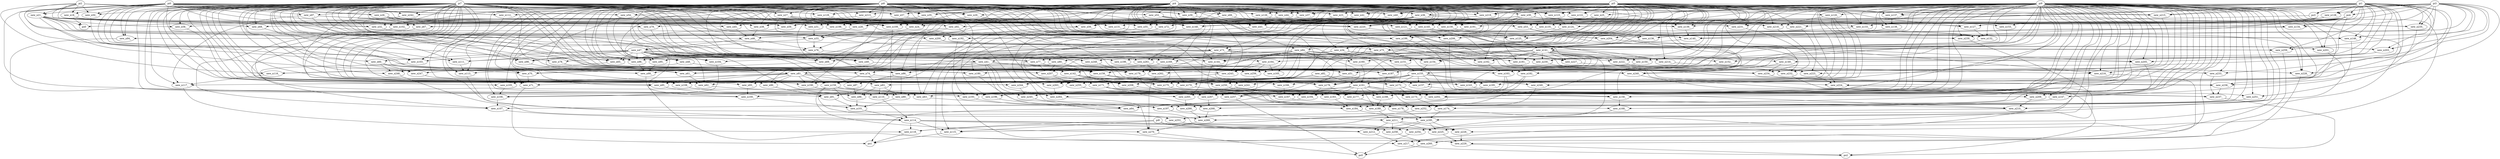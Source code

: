digraph g {
 pi0 -> new_n18_
 pi2 -> new_n18_
 pi1 -> po4
 pi3 -> po4
 pi1 -> po3
 pi3 -> po3
 pi0 -> new_n21_
 pi2 -> new_n21_
 new_n21_ -> po0
 new_n18_ -> po0
 po3 -> po0
 pi7 -> new_n23_
 pi5 -> new_n23_
 pi6 -> new_n23_
 pi9 -> new_n23_
 new_n23_ -> new_n24_
 pi0 -> new_n24_
 pi4 -> new_n24_
 pi5 -> new_n25_
 pi9 -> new_n25_
 pi0 -> new_n26_
 pi2 -> new_n26_
 pi7 -> new_n27_
 pi6 -> new_n27_
 pi4 -> new_n28_
 new_n26_ -> new_n28_
 new_n27_ -> new_n28_
 new_n25_ -> new_n28_
 pi7 -> new_n29_
 pi6 -> new_n29_
 pi9 -> new_n29_
 pi5 -> new_n30_
 pi4 -> new_n30_
 new_n18_ -> new_n31_
 new_n29_ -> new_n31_
 new_n30_ -> new_n31_
 pi2 -> new_n32_
 pi4 -> new_n32_
 new_n25_ -> new_n32_
 pi0 -> new_n32_
 new_n24_ -> new_n33_
 new_n28_ -> new_n33_
 new_n31_ -> new_n33_
 new_n32_ -> new_n33_
 pi4 -> new_n34_
 pi5 -> new_n34_
 pi4 -> new_n35_
 pi5 -> new_n35_
 pi7 -> new_n35_
 pi6 -> new_n35_
 pi4 -> new_n36_
 pi5 -> new_n36_
 pi4 -> new_n37_
 pi5 -> new_n37_
 pi7 -> new_n37_
 pi9 -> new_n37_
 pi6 -> new_n38_
 new_n37_ -> new_n38_
 new_n35_ -> new_n38_
 new_n21_ -> new_n38_
 pi7 -> new_n39_
 pi5 -> new_n39_
 pi6 -> new_n39_
 pi4 -> new_n39_
 pi7 -> new_n40_
 pi6 -> new_n40_
 pi5 -> new_n40_
 pi9 -> new_n40_
 pi5 -> new_n41_
 pi6 -> new_n41_
 pi5 -> new_n42_
 pi9 -> new_n42_
 pi7 -> new_n42_
 pi6 -> new_n42_
 new_n42_ -> new_n43_
 new_n40_ -> new_n43_
 new_n39_ -> new_n43_
 pi4 -> new_n43_
 pi4 -> new_n44_
 pi5 -> new_n44_
 pi7 -> new_n44_
 pi9 -> new_n44_
 pi6 -> new_n45_
 new_n44_ -> new_n45_
 new_n21_ -> new_n45_
 pi2 -> new_n46_
 new_n43_ -> new_n46_
 new_n45_ -> new_n46_
 new_n38_ -> new_n46_
 new_n33_ -> new_n47_
 new_n46_ -> new_n47_
 new_n47_ -> new_n48_
 pi6 -> new_n48_
 pi4 -> new_n49_
 new_n47_ -> new_n49_
 pi6 -> new_n49_
 pi2 -> new_n50_
 pi0 -> new_n50_
 pi7 -> new_n50_
 new_n50_ -> new_n51_
 new_n49_ -> new_n51_
 pi5 -> new_n51_
 pi9 -> new_n51_
 pi4 -> new_n52_
 pi6 -> new_n52_
 pi5 -> new_n53_
 pi9 -> new_n53_
 pi7 -> new_n53_
 new_n52_ -> new_n53_
 pi4 -> new_n54_
 pi0 -> new_n54_
 pi5 -> new_n55_
 pi9 -> new_n55_
 pi7 -> new_n55_
 new_n54_ -> new_n55_
 new_n21_ -> new_n56_
 new_n52_ -> new_n56_
 pi5 -> new_n56_
 pi4 -> new_n57_
 pi2 -> new_n57_
 pi5 -> new_n57_
 pi7 -> new_n57_
 new_n21_ -> new_n58_
 pi5 -> new_n58_
 pi7 -> new_n58_
 pi4 -> new_n59_
 new_n27_ -> new_n59_
 new_n18_ -> new_n59_
 pi5 -> new_n59_
 new_n47_ -> new_n60_
 pi0 -> new_n60_
 new_n60_ -> new_n61_
 pi4 -> new_n61_
 pi5 -> new_n61_
 pi6 -> new_n61_
 new_n58_ -> new_n62_
 new_n59_ -> new_n62_
 new_n61_ -> new_n62_
 pi9 -> new_n62_
 new_n56_ -> new_n63_
 new_n57_ -> new_n63_
 pi9 -> new_n63_
 new_n62_ -> new_n63_
 new_n53_ -> new_n64_
 new_n55_ -> new_n64_
 new_n63_ -> new_n64_
 new_n51_ -> new_n64_
 new_n47_ -> new_n65_
 pi5 -> new_n65_
 pi6 -> new_n65_
 pi7 -> new_n65_
 pi6 -> new_n66_
 pi4 -> new_n66_
 pi5 -> new_n67_
 new_n66_ -> new_n67_
 new_n26_ -> new_n67_
 pi7 -> new_n67_
 pi2 -> new_n68_
 pi7 -> new_n68_
 new_n30_ -> new_n68_
 pi5 -> new_n69_
 pi7 -> new_n69_
 new_n47_ -> new_n69_
 pi4 -> new_n69_
 new_n68_ -> new_n70_
 new_n69_ -> new_n70_
 pi9 -> new_n70_
 pi6 -> new_n70_
 new_n65_ -> new_n71_
 new_n67_ -> new_n71_
 pi9 -> new_n71_
 new_n70_ -> new_n71_
 pi6 -> new_n72_
 pi7 -> new_n72_
 new_n36_ -> new_n72_
 pi9 -> new_n72_
 pi4 -> new_n73_
 new_n25_ -> new_n73_
 pi7 -> new_n73_
 pi6 -> new_n74_
 new_n21_ -> new_n74_
 new_n73_ -> new_n74_
 new_n27_ -> new_n75_
 pi9 -> new_n75_
 new_n46_ -> new_n76_
 new_n33_ -> new_n76_
 new_n36_ -> new_n76_
 pi0 -> new_n76_
 new_n76_ -> new_n77_
 new_n75_ -> new_n77_
 new_n47_ -> new_n77_
 new_n73_ -> new_n77_
 new_n73_ -> new_n78_
 pi0 -> new_n78_
 new_n21_ -> new_n79_
 new_n30_ -> new_n79_
 new_n47_ -> new_n80_
 new_n34_ -> new_n80_
 new_n79_ -> new_n80_
 new_n75_ -> new_n80_
 new_n78_ -> new_n81_
 new_n80_ -> new_n81_
 new_n77_ -> new_n81_
 new_n75_ -> new_n82_
 new_n30_ -> new_n82_
 new_n82_ -> new_n83_
 new_n81_ -> new_n83_
 new_n74_ -> new_n83_
 pi4 -> new_n84_
 pi5 -> new_n84_
 pi6 -> new_n85_
 new_n84_ -> new_n85_
 new_n81_ -> new_n85_
 pi7 -> new_n85_
 pi7 -> new_n86_
 pi4 -> new_n86_
 new_n41_ -> new_n86_
 new_n47_ -> new_n87_
 new_n86_ -> new_n87_
 new_n87_ -> new_n88_
 new_n85_ -> new_n88_
 new_n83_ -> new_n88_
 pi9 -> new_n88_
 new_n47_ -> new_n89_
 new_n83_ -> new_n89_
 new_n86_ -> new_n89_
 pi9 -> new_n89_
 new_n81_ -> new_n90_
 pi7 -> new_n90_
 new_n41_ -> new_n90_
 pi0 -> new_n91_
 pi4 -> new_n91_
 new_n90_ -> new_n91_
 pi9 -> new_n91_
 new_n36_ -> new_n92_
 pi6 -> new_n92_
 pi7 -> new_n93_
 new_n92_ -> new_n93_
 new_n81_ -> new_n93_
 pi0 -> new_n94_
 new_n92_ -> new_n94_
 pi7 -> new_n94_
 pi7 -> new_n95_
 pi6 -> new_n95_
 new_n47_ -> new_n95_
 new_n84_ -> new_n95_
 pi6 -> new_n96_
 new_n36_ -> new_n96_
 new_n47_ -> new_n96_
 pi7 -> new_n96_
 pi0 -> new_n97_
 pi6 -> new_n97_
 new_n36_ -> new_n98_
 new_n47_ -> new_n98_
 new_n97_ -> new_n98_
 pi7 -> new_n98_
 new_n96_ -> new_n99_
 new_n98_ -> new_n99_
 new_n95_ -> new_n99_
 pi9 -> new_n99_
 new_n94_ -> new_n100_
 new_n93_ -> new_n100_
 pi9 -> new_n100_
 new_n99_ -> new_n100_
 new_n89_ -> new_n101_
 new_n91_ -> new_n101_
 new_n88_ -> new_n101_
 new_n100_ -> new_n101_
 new_n36_ -> new_n102_
 pi6 -> new_n102_
 pi7 -> new_n102_
 pi0 -> new_n102_
 new_n47_ -> new_n103_
 pi0 -> new_n103_
 pi6 -> new_n103_
 pi7 -> new_n103_
 pi5 -> new_n104_
 new_n54_ -> new_n104_
 new_n47_ -> new_n104_
 pi5 -> new_n105_
 pi7 -> new_n105_
 new_n81_ -> new_n105_
 new_n54_ -> new_n105_
 pi6 -> new_n106_
 new_n104_ -> new_n106_
 new_n105_ -> new_n106_
 pi9 -> new_n106_
 new_n103_ -> new_n107_
 new_n102_ -> new_n107_
 pi9 -> new_n107_
 new_n106_ -> new_n107_
 new_n81_ -> new_n108_
 pi6 -> new_n108_
 new_n84_ -> new_n108_
 pi7 -> new_n108_
 pi5 -> new_n109_
 pi6 -> new_n109_
 new_n26_ -> new_n109_
 pi4 -> new_n109_
 new_n108_ -> new_n110_
 new_n83_ -> new_n110_
 new_n109_ -> new_n110_
 pi9 -> new_n110_
 new_n47_ -> new_n111_
 pi0 -> new_n111_
 new_n34_ -> new_n111_
 pi7 -> new_n111_
 pi2 -> new_n112_
 pi5 -> new_n112_
 pi4 -> new_n112_
 pi0 -> new_n112_
 pi6 -> new_n113_
 new_n112_ -> new_n113_
 new_n111_ -> new_n113_
 pi9 -> new_n113_
 new_n101_ -> new_n114_
 new_n107_ -> new_n114_
 new_n110_ -> new_n114_
 new_n113_ -> new_n114_
 new_n114_ -> new_n115_
 pi8 -> new_n115_
 pi9 -> new_n115_
 new_n72_ -> new_n115_
 pi4 -> new_n116_
 pi2 -> new_n116_
 new_n48_ -> new_n116_
 new_n97_ -> new_n117_
 pi7 -> new_n117_
 new_n116_ -> new_n117_
 pi9 -> new_n117_
 pi8 -> new_n118_
 new_n114_ -> new_n118_
 pi9 -> new_n118_
 new_n117_ -> new_n118_
 new_n115_ -> po1
 new_n118_ -> po1
 new_n64_ -> po1
 new_n71_ -> po1
 pi4 -> new_n120_
 pi1 -> new_n120_
 pi4 -> new_n121_
 new_n26_ -> new_n121_
 po4 -> new_n121_
 pi4 -> new_n122_
 pi5 -> new_n122_
 pi7 -> new_n122_
 pi9 -> new_n122_
 pi4 -> new_n123_
 pi5 -> new_n123_
 pi7 -> new_n123_
 pi9 -> new_n123_
 new_n123_ -> new_n124_
 new_n122_ -> new_n124_
 pi6 -> new_n124_
 po4 -> new_n124_
 new_n121_ -> new_n125_
 new_n27_ -> new_n125_
 pi9 -> new_n125_
 new_n124_ -> new_n125_
 pi0 -> new_n126_
 pi2 -> new_n126_
 pi5 -> new_n126_
 pi9 -> new_n126_
 pi1 -> new_n127_
 pi3 -> new_n127_
 pi4 -> new_n127_
 new_n126_ -> new_n127_
 pi1 -> new_n128_
 pi3 -> new_n128_
 pi2 -> new_n129_
 pi0 -> new_n129_
 pi4 -> new_n129_
 pi5 -> new_n129_
 new_n27_ -> new_n130_
 new_n128_ -> new_n130_
 new_n129_ -> new_n130_
 pi9 -> new_n130_
 pi4 -> new_n131_
 pi5 -> new_n131_
 new_n97_ -> new_n131_
 pi7 -> new_n131_
 pi9 -> new_n132_
 new_n131_ -> new_n132_
 new_n127_ -> new_n132_
 new_n130_ -> new_n132_
 pi5 -> new_n133_
 new_n27_ -> new_n133_
 po4 -> new_n133_
 pi9 -> new_n133_
 pi3 -> new_n134_
 pi1 -> new_n134_
 new_n30_ -> new_n134_
 new_n23_ -> new_n135_
 pi1 -> new_n135_
 pi4 -> new_n135_
 new_n29_ -> new_n136_
 new_n134_ -> new_n136_
 new_n135_ -> new_n136_
 new_n133_ -> new_n136_
 pi3 -> new_n137_
 pi4 -> new_n137_
 pi1 -> new_n137_
 pi5 -> new_n137_
 new_n26_ -> new_n138_
 new_n137_ -> new_n138_
 pi9 -> new_n138_
 pi4 -> new_n139_
 pi5 -> new_n139_
 po4 -> new_n139_
 new_n27_ -> new_n139_
 pi3 -> new_n140_
 new_n43_ -> new_n140_
 new_n139_ -> new_n140_
 new_n138_ -> new_n140_
 new_n125_ -> new_n141_
 new_n132_ -> new_n141_
 new_n136_ -> new_n141_
 new_n140_ -> new_n141_
 new_n60_ -> new_n142_
 new_n141_ -> new_n142_
 new_n142_ -> new_n143_
 pi5 -> new_n143_
 pi6 -> new_n143_
 new_n120_ -> new_n143_
 new_n141_ -> new_n144_
 pi6 -> new_n144_
 pi7 -> new_n144_
 new_n84_ -> new_n144_
 pi5 -> new_n145_
 new_n66_ -> new_n145_
 new_n21_ -> new_n146_
 pi3 -> new_n146_
 pi1 -> new_n146_
 new_n145_ -> new_n146_
 new_n144_ -> new_n147_
 new_n146_ -> new_n147_
 new_n143_ -> new_n147_
 pi9 -> new_n147_
 new_n36_ -> new_n148_
 pi6 -> new_n148_
 pi7 -> new_n148_
 pi1 -> new_n148_
 new_n141_ -> new_n149_
 pi1 -> new_n149_
 new_n141_ -> new_n150_
 new_n75_ -> new_n150_
 new_n36_ -> new_n150_
 pi1 -> new_n150_
 new_n141_ -> new_n151_
 new_n73_ -> new_n151_
 new_n73_ -> new_n152_
 pi1 -> new_n152_
 po4 -> new_n153_
 new_n30_ -> new_n153_
 new_n141_ -> new_n154_
 new_n34_ -> new_n154_
 new_n153_ -> new_n154_
 new_n75_ -> new_n154_
 new_n150_ -> new_n155_
 new_n151_ -> new_n155_
 new_n152_ -> new_n155_
 new_n154_ -> new_n155_
 new_n73_ -> new_n156_
 new_n80_ -> new_n156_
 new_n77_ -> new_n156_
 pi0 -> new_n156_
 pi7 -> new_n157_
 new_n155_ -> new_n157_
 new_n156_ -> new_n157_
 new_n120_ -> new_n157_
 pi5 -> new_n158_
 new_n157_ -> new_n158_
 new_n148_ -> new_n158_
 pi9 -> new_n158_
 new_n81_ -> new_n159_
 new_n82_ -> new_n159_
 new_n74_ -> new_n159_
 new_n47_ -> new_n159_
 pi6 -> new_n160_
 po4 -> new_n160_
 new_n73_ -> new_n160_
 new_n82_ -> new_n161_
 new_n155_ -> new_n161_
 new_n160_ -> new_n161_
 new_n141_ -> new_n162_
 new_n30_ -> new_n162_
 pi6 -> new_n162_
 pi7 -> new_n163_
 new_n162_ -> new_n163_
 pi9 -> new_n163_
 new_n47_ -> new_n164_
 new_n141_ -> new_n164_
 pi6 -> new_n165_
 new_n36_ -> new_n165_
 new_n164_ -> new_n165_
 new_n165_ -> new_n166_
 pi7 -> new_n166_
 pi9 -> new_n166_
 new_n161_ -> new_n167_
 new_n159_ -> new_n167_
 new_n163_ -> new_n167_
 new_n166_ -> new_n167_
 new_n147_ -> new_n168_
 new_n158_ -> new_n168_
 new_n167_ -> new_n168_
 pi4 -> new_n169_
 pi6 -> new_n169_
 pi5 -> new_n169_
 new_n169_ -> new_n170_
 pi1 -> new_n170_
 new_n142_ -> new_n170_
 pi7 -> new_n170_
 new_n81_ -> new_n171_
 new_n74_ -> new_n171_
 new_n82_ -> new_n171_
 new_n155_ -> new_n172_
 pi6 -> new_n172_
 new_n84_ -> new_n172_
 pi7 -> new_n172_
 new_n161_ -> new_n173_
 new_n171_ -> new_n173_
 new_n172_ -> new_n173_
 pi9 -> new_n173_
 pi9 -> new_n174_
 new_n170_ -> new_n174_
 new_n173_ -> new_n174_
 new_n142_ -> new_n175_
 new_n169_ -> new_n175_
 pi1 -> new_n175_
 pi7 -> new_n175_
 pi6 -> new_n176_
 new_n84_ -> new_n176_
 new_n155_ -> new_n176_
 pi7 -> new_n176_
 new_n161_ -> new_n177_
 new_n171_ -> new_n177_
 new_n176_ -> new_n177_
 pi9 -> new_n177_
 pi9 -> new_n178_
 new_n175_ -> new_n178_
 new_n177_ -> new_n178_
 pi7 -> new_n179_
 new_n84_ -> new_n179_
 pi6 -> new_n179_
 new_n164_ -> new_n179_
 new_n141_ -> new_n180_
 new_n48_ -> new_n180_
 new_n36_ -> new_n180_
 pi7 -> new_n180_
 new_n141_ -> new_n181_
 new_n30_ -> new_n181_
 pi6 -> new_n181_
 pi7 -> new_n182_
 new_n181_ -> new_n182_
 pi9 -> new_n182_
 new_n159_ -> new_n183_
 new_n161_ -> new_n183_
 new_n182_ -> new_n183_
 new_n179_ -> new_n184_
 new_n180_ -> new_n184_
 pi9 -> new_n184_
 new_n183_ -> new_n184_
 new_n168_ -> new_n185_
 new_n174_ -> new_n185_
 new_n178_ -> new_n185_
 new_n184_ -> new_n185_
 new_n47_ -> new_n186_
 new_n141_ -> new_n186_
 pi7 -> new_n186_
 new_n186_ -> new_n187_
 new_n84_ -> new_n187_
 pi9 -> new_n187_
 new_n159_ -> new_n188_
 new_n163_ -> new_n188_
 new_n161_ -> new_n188_
 new_n187_ -> new_n188_
 new_n159_ -> new_n189_
 new_n161_ -> new_n189_
 new_n182_ -> new_n189_
 new_n188_ -> new_n189_
 new_n81_ -> new_n190_
 pi7 -> new_n190_
 pi6 -> new_n190_
 new_n36_ -> new_n190_
 pi1 -> new_n191_
 new_n36_ -> new_n191_
 pi6 -> new_n191_
 pi0 -> new_n192_
 new_n191_ -> new_n192_
 pi7 -> new_n192_
 pi9 -> new_n192_
 new_n155_ -> new_n193_
 new_n190_ -> new_n193_
 pi9 -> new_n193_
 new_n192_ -> new_n193_
 new_n161_ -> new_n194_
 new_n171_ -> new_n194_
 new_n176_ -> new_n194_
 pi9 -> new_n194_
 pi1 -> new_n195_
 new_n156_ -> new_n195_
 new_n155_ -> new_n195_
 pi7 -> new_n196_
 pi6 -> new_n196_
 new_n195_ -> new_n196_
 pi9 -> new_n196_
 new_n34_ -> new_n197_
 new_n196_ -> new_n197_
 new_n194_ -> new_n197_
 new_n193_ -> new_n197_
 new_n97_ -> new_n198_
 pi1 -> new_n198_
 pi7 -> new_n198_
 new_n198_ -> new_n199_
 new_n36_ -> new_n199_
 pi9 -> new_n199_
 new_n145_ -> new_n200_
 new_n21_ -> new_n200_
 new_n200_ -> new_n201_
 po4 -> new_n201_
 pi9 -> new_n201_
 new_n171_ -> new_n202_
 new_n161_ -> new_n202_
 new_n172_ -> new_n202_
 pi9 -> new_n202_
 pi1 -> new_n203_
 pi3 -> new_n203_
 new_n200_ -> new_n203_
 new_n21_ -> new_n204_
 new_n145_ -> new_n204_
 new_n128_ -> new_n204_
 new_n203_ -> new_n205_
 pi7 -> new_n205_
 new_n204_ -> new_n205_
 pi9 -> new_n205_
 pi7 -> new_n206_
 pi3 -> new_n206_
 new_n145_ -> new_n206_
 new_n78_ -> new_n207_
 new_n80_ -> new_n207_
 new_n77_ -> new_n207_
 new_n36_ -> new_n207_
 pi7 -> new_n208_
 new_n207_ -> new_n208_
 pi6 -> new_n208_
 new_n155_ -> new_n208_
 new_n206_ -> new_n209_
 new_n208_ -> new_n209_
 pi9 -> new_n209_
 new_n205_ -> new_n209_
 new_n202_ -> new_n210_
 new_n201_ -> new_n210_
 new_n199_ -> new_n210_
 new_n209_ -> new_n210_
 new_n189_ -> new_n211_
 new_n197_ -> new_n211_
 new_n210_ -> new_n211_
 new_n114_ -> new_n212_
 pi8 -> new_n212_
 new_n211_ -> new_n212_
 new_n185_ -> new_n212_
 pi1 -> new_n213_
 pi6 -> new_n213_
 pi7 -> new_n213_
 pi5 -> new_n214_
 new_n52_ -> new_n214_
 new_n141_ -> new_n214_
 pi3 -> new_n215_
 pi5 -> new_n215_
 pi1 -> new_n215_
 pi7 -> new_n215_
 new_n215_ -> new_n216_
 new_n214_ -> new_n216_
 pi9 -> new_n216_
 new_n53_ -> new_n216_
 new_n213_ -> new_n217_
 new_n212_ -> new_n217_
 pi9 -> new_n217_
 new_n216_ -> new_n217_
 pi5 -> new_n218_
 new_n120_ -> new_n218_
 pi7 -> new_n218_
 pi4 -> new_n219_
 pi3 -> new_n219_
 pi5 -> new_n219_
 pi7 -> new_n219_
 pi5 -> new_n220_
 new_n128_ -> new_n220_
 new_n66_ -> new_n220_
 pi7 -> new_n220_
 po4 -> new_n221_
 new_n52_ -> new_n221_
 pi5 -> new_n221_
 new_n141_ -> new_n222_
 pi5 -> new_n222_
 pi6 -> new_n222_
 pi7 -> new_n222_
 new_n220_ -> new_n223_
 new_n221_ -> new_n223_
 new_n222_ -> new_n223_
 pi9 -> new_n223_
 new_n218_ -> new_n224_
 new_n219_ -> new_n224_
 pi9 -> new_n224_
 new_n223_ -> new_n224_
 new_n211_ -> new_n225_
 new_n185_ -> new_n225_
 new_n114_ -> new_n225_
 pi9 -> new_n225_
 new_n211_ -> new_n226_
 new_n185_ -> new_n226_
 pi8 -> new_n226_
 pi9 -> new_n226_
 new_n141_ -> new_n227_
 pi4 -> new_n227_
 pi6 -> new_n227_
 pi5 -> new_n228_
 pi3 -> new_n228_
 pi9 -> new_n228_
 new_n227_ -> new_n228_
 new_n225_ -> new_n229_
 new_n226_ -> new_n229_
 new_n72_ -> new_n229_
 new_n228_ -> new_n229_
 pi5 -> new_n230_
 pi6 -> new_n230_
 pi7 -> new_n230_
 new_n141_ -> new_n230_
 po4 -> new_n231_
 pi5 -> new_n231_
 pi7 -> new_n231_
 new_n230_ -> new_n232_
 pi4 -> new_n232_
 new_n231_ -> new_n232_
 pi9 -> new_n232_
 pi3 -> new_n233_
 pi7 -> new_n233_
 pi9 -> new_n233_
 new_n41_ -> new_n233_
 new_n149_ -> new_n234_
 pi4 -> new_n234_
 pi5 -> new_n234_
 pi6 -> new_n234_
 pi1 -> new_n235_
 pi3 -> new_n235_
 new_n27_ -> new_n235_
 pi5 -> new_n235_
 pi4 -> new_n236_
 new_n235_ -> new_n236_
 new_n234_ -> new_n236_
 pi9 -> new_n236_
 pi4 -> new_n237_
 new_n233_ -> new_n237_
 new_n236_ -> new_n237_
 new_n232_ -> new_n237_
 new_n217_ -> po2
 new_n229_ -> po2
 new_n237_ -> po2
 new_n224_ -> po2
 new_n145_ -> new_n239_
 po4 -> new_n239_
 pi7 -> new_n239_
 pi9 -> new_n239_
 new_n169_ -> new_n240_
 new_n149_ -> new_n240_
 pi7 -> new_n240_
 pi9 -> new_n240_
 pi7 -> new_n241_
 new_n120_ -> new_n241_
 new_n156_ -> new_n241_
 pi0 -> new_n242_
 pi1 -> new_n242_
 pi7 -> new_n242_
 pi7 -> new_n243_
 new_n52_ -> new_n243_
 pi5 -> new_n243_
 new_n164_ -> new_n243_
 new_n92_ -> new_n244_
 new_n242_ -> new_n244_
 new_n243_ -> new_n244_
 pi9 -> new_n244_
 new_n241_ -> new_n245_
 new_n41_ -> new_n245_
 pi9 -> new_n245_
 new_n244_ -> new_n245_
 new_n169_ -> new_n246_
 new_n60_ -> new_n246_
 pi1 -> new_n246_
 pi7 -> new_n246_
 new_n141_ -> new_n247_
 new_n169_ -> new_n247_
 new_n60_ -> new_n247_
 pi7 -> new_n247_
 pi6 -> new_n248_
 new_n84_ -> new_n248_
 pi7 -> new_n248_
 new_n155_ -> new_n249_
 new_n248_ -> new_n249_
 pi9 -> new_n249_
 new_n155_ -> new_n250_
 pi4 -> new_n250_
 pi7 -> new_n250_
 new_n41_ -> new_n250_
 new_n250_ -> new_n251_
 pi1 -> new_n251_
 pi9 -> new_n251_
 new_n171_ -> new_n252_
 new_n161_ -> new_n252_
 new_n249_ -> new_n252_
 new_n251_ -> new_n252_
 new_n246_ -> new_n253_
 new_n247_ -> new_n253_
 pi9 -> new_n253_
 new_n252_ -> new_n253_
 new_n240_ -> new_n254_
 new_n239_ -> new_n254_
 new_n253_ -> new_n254_
 new_n245_ -> new_n254_
 pi7 -> new_n255_
 new_n207_ -> new_n255_
 new_n155_ -> new_n255_
 pi6 -> new_n256_
 new_n36_ -> new_n256_
 new_n164_ -> new_n256_
 new_n256_ -> new_n257_
 new_n255_ -> new_n257_
 pi9 -> new_n257_
 new_n211_ -> new_n258_
 new_n185_ -> new_n258_
 new_n114_ -> new_n258_
 pi8 -> new_n258_
 pi3 -> new_n259_
 pi1 -> new_n259_
 new_n200_ -> new_n259_
 pi7 -> new_n259_
 new_n259_ -> new_n260_
 new_n258_ -> new_n260_
 pi9 -> new_n260_
 new_n72_ -> new_n260_
 new_n141_ -> new_n261_
 pi7 -> new_n261_
 pi4 -> new_n261_
 new_n261_ -> new_n262_
 new_n41_ -> new_n262_
 pi9 -> new_n262_
 new_n155_ -> new_n263_
 pi7 -> new_n263_
 new_n156_ -> new_n263_
 pi4 -> new_n264_
 new_n41_ -> new_n264_
 new_n263_ -> new_n264_
 pi9 -> new_n264_
 new_n161_ -> new_n265_
 pi7 -> new_n265_
 pi4 -> new_n265_
 new_n265_ -> new_n266_
 new_n41_ -> new_n266_
 pi9 -> new_n266_
 new_n161_ -> new_n267_
 pi6 -> new_n267_
 new_n84_ -> new_n267_
 pi7 -> new_n267_
 new_n267_ -> new_n268_
 new_n171_ -> new_n268_
 pi9 -> new_n268_
 new_n159_ -> new_n269_
 new_n141_ -> new_n269_
 new_n266_ -> new_n269_
 new_n268_ -> new_n269_
 new_n262_ -> new_n270_
 new_n159_ -> new_n270_
 new_n264_ -> new_n270_
 new_n269_ -> new_n270_
 new_n260_ -> po5
 new_n254_ -> po5
 new_n270_ -> po5
 new_n257_ -> po5
}
